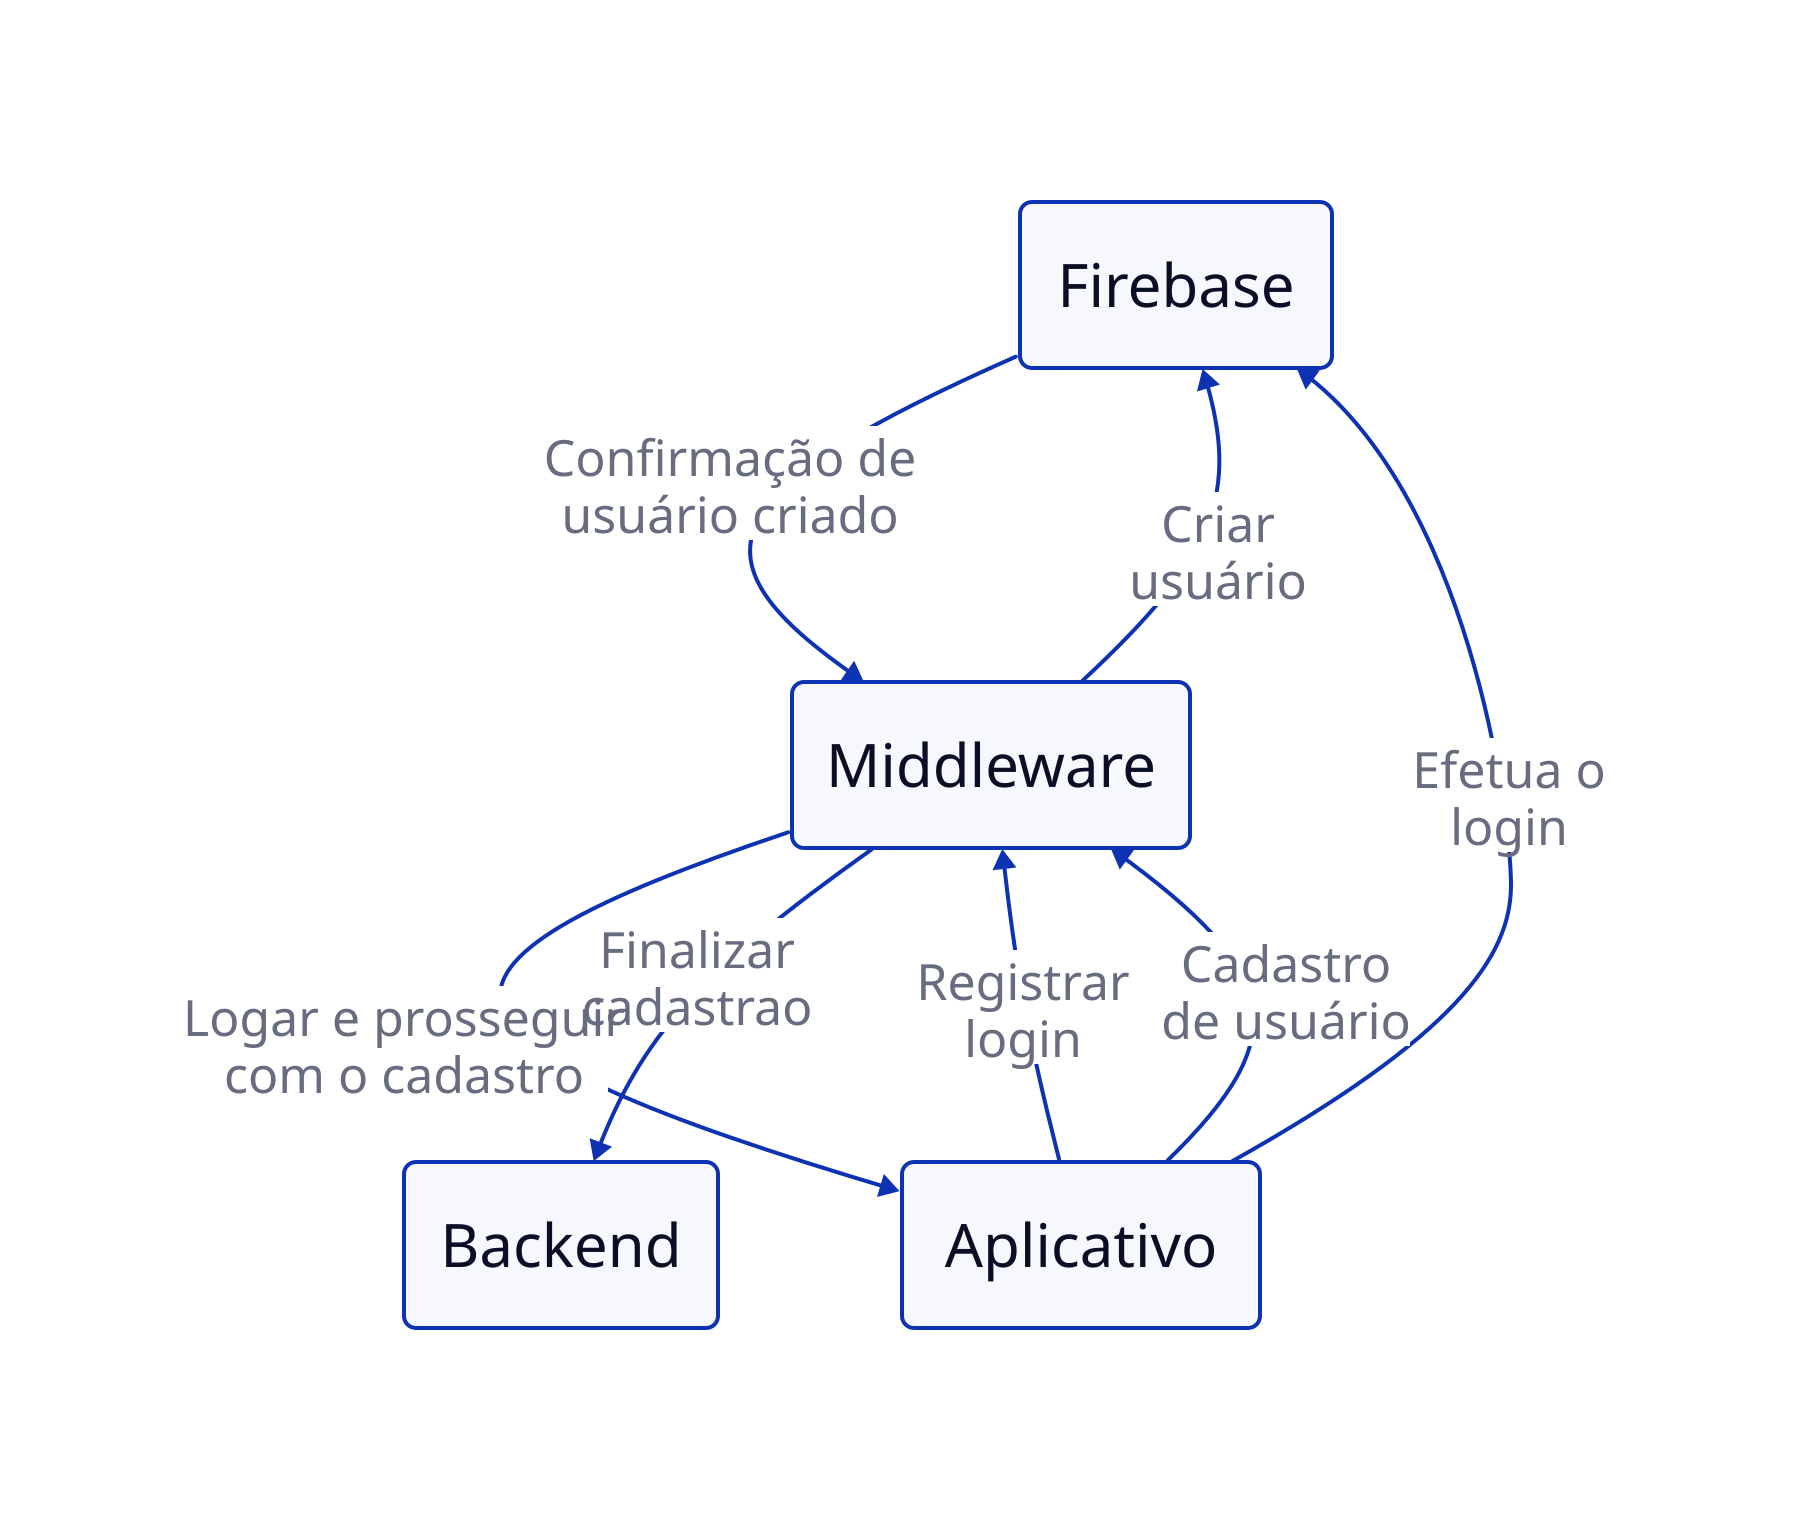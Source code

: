 # Objetos

Firebase: {
  style: {
    border-radius: 6
    font-size: 30
  }
}

Aplicativo: {
  style: {
    border-radius: 6
    font-size: 30
  }
}

Middleware: {
  style: {
    border-radius: 6
    font-size: 30
  }
}

Backend: {
  style: {
    border-radius: 6
    font-size: 30
  }
}



# Relacionamentos

Aplicativo -> Middleware: Registrar\n login {
  style: {
    font-size: 25
    bold: true
  }
}

Middleware -> Firebase: Criar\n usuário {
  style: {
    font-size: 25
    bold: true
  }
}

Firebase -> Middleware: Confirmação de\n usuário criado {
  style: {
    font-size: 25
    bold: true
  }
}

Middleware -> Aplicativo: Logar e prosseguir\n com o cadastro {
  style: {
    font-size: 25
    bold: true
  }
}

Aplicativo -> Firebase: Efetua o\n login {
  style: {
    font-size: 25
    bold: true
  }
}

Aplicativo -> Middleware: Cadastro\n de usuário {
  style: {
    font-size: 25
    bold: true
  }
}

Middleware -> Backend: Finalizar\n cadastrao {
  style: {
    font-size: 25
    bold: true
  }
}
